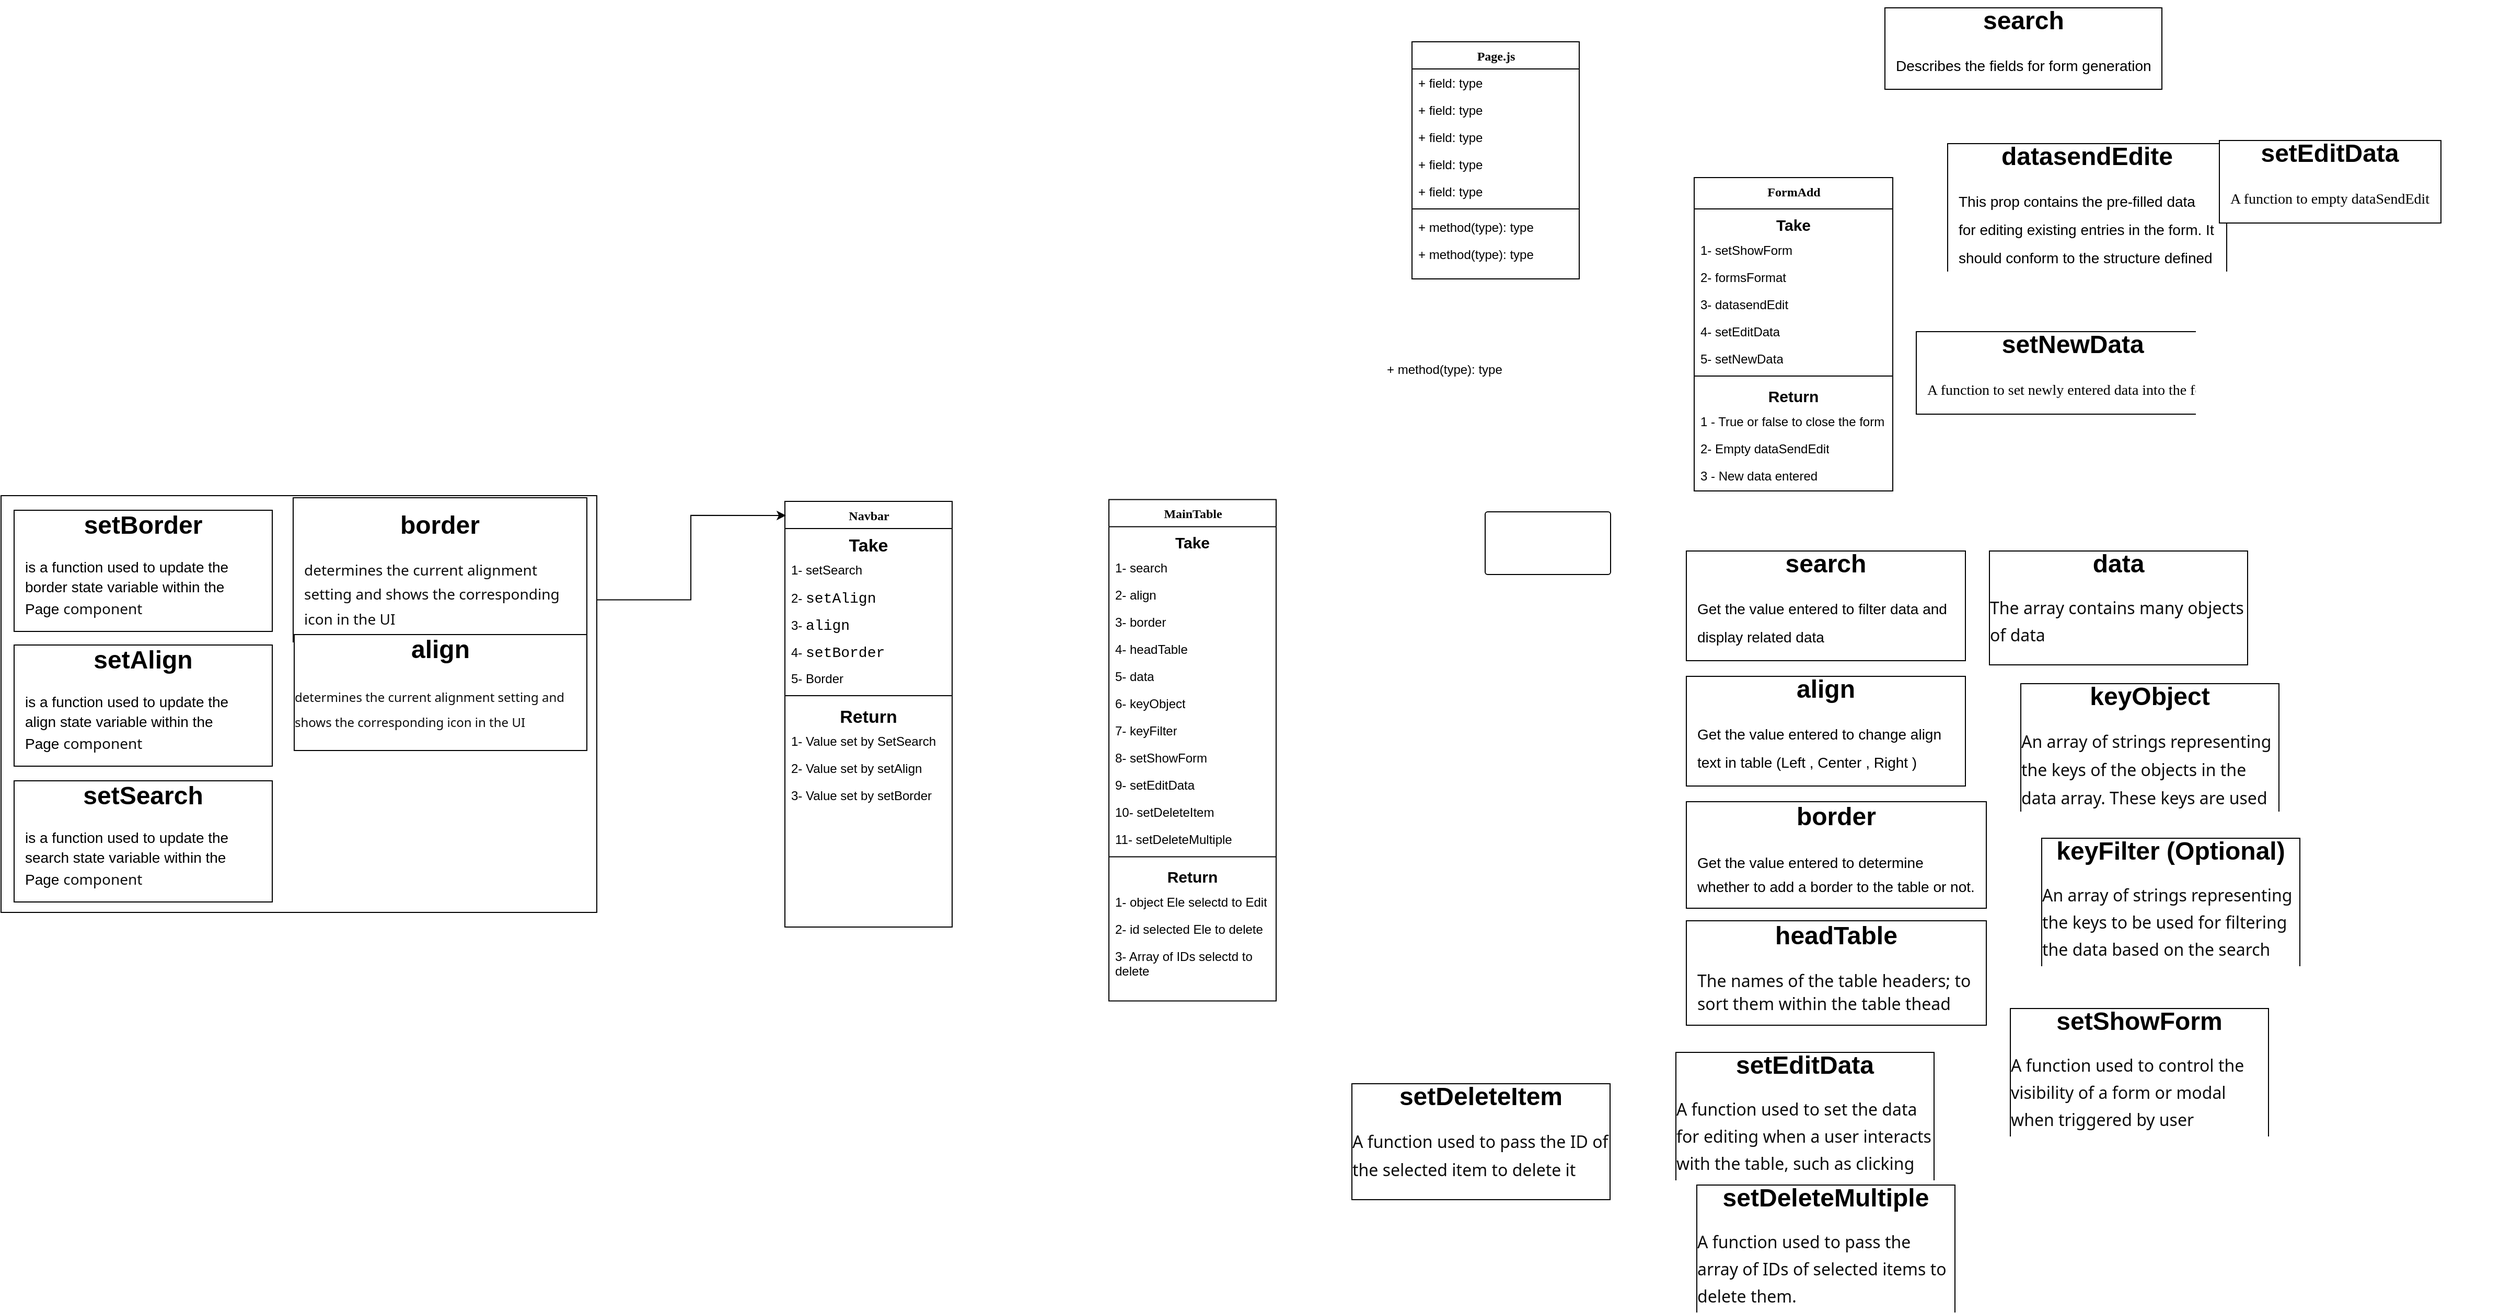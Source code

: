 <mxfile version="24.2.2" type="github">
  <diagram name="Page-1" id="9f46799a-70d6-7492-0946-bef42562c5a5">
    <mxGraphModel dx="2715" dy="1653" grid="1" gridSize="10" guides="1" tooltips="1" connect="1" arrows="1" fold="1" page="1" pageScale="1" pageWidth="1100" pageHeight="850" background="none" math="0" shadow="0">
      <root>
        <mxCell id="0" />
        <mxCell id="1" parent="0" />
        <mxCell id="Ejn6gaaikQ-Xtd8Uwc8r-2" value="" style="rounded=0;whiteSpace=wrap;html=1;gradientColor=none;fillColor=none;labelBackgroundColor=none;labelBorderColor=none;textShadow=0;fontColor=none;noLabel=1;strokeColor=default;" vertex="1" parent="1">
          <mxGeometry x="-880" y="274.5" width="570" height="399" as="geometry" />
        </mxCell>
        <mxCell id="78961159f06e98e8-17" value="Page.js&lt;div&gt;&lt;br&gt;&lt;/div&gt;" style="swimlane;html=1;fontStyle=1;align=center;verticalAlign=top;childLayout=stackLayout;horizontal=1;startSize=26;horizontalStack=0;resizeParent=1;resizeLast=0;collapsible=1;marginBottom=0;swimlaneFillColor=#ffffff;rounded=0;shadow=0;comic=0;labelBackgroundColor=none;strokeWidth=1;fillColor=none;fontFamily=Verdana;fontSize=12" parent="1" vertex="1">
          <mxGeometry x="470" y="-160" width="160" height="227" as="geometry" />
        </mxCell>
        <mxCell id="78961159f06e98e8-21" value="+ field: type" style="text;html=1;strokeColor=none;fillColor=none;align=left;verticalAlign=top;spacingLeft=4;spacingRight=4;whiteSpace=wrap;overflow=hidden;rotatable=0;points=[[0,0.5],[1,0.5]];portConstraint=eastwest;" parent="78961159f06e98e8-17" vertex="1">
          <mxGeometry y="26" width="160" height="26" as="geometry" />
        </mxCell>
        <mxCell id="78961159f06e98e8-23" value="+ field: type" style="text;html=1;strokeColor=none;fillColor=none;align=left;verticalAlign=top;spacingLeft=4;spacingRight=4;whiteSpace=wrap;overflow=hidden;rotatable=0;points=[[0,0.5],[1,0.5]];portConstraint=eastwest;" parent="78961159f06e98e8-17" vertex="1">
          <mxGeometry y="52" width="160" height="26" as="geometry" />
        </mxCell>
        <mxCell id="78961159f06e98e8-25" value="+ field: type" style="text;html=1;strokeColor=none;fillColor=none;align=left;verticalAlign=top;spacingLeft=4;spacingRight=4;whiteSpace=wrap;overflow=hidden;rotatable=0;points=[[0,0.5],[1,0.5]];portConstraint=eastwest;" parent="78961159f06e98e8-17" vertex="1">
          <mxGeometry y="78" width="160" height="26" as="geometry" />
        </mxCell>
        <mxCell id="78961159f06e98e8-26" value="+ field: type" style="text;html=1;strokeColor=none;fillColor=none;align=left;verticalAlign=top;spacingLeft=4;spacingRight=4;whiteSpace=wrap;overflow=hidden;rotatable=0;points=[[0,0.5],[1,0.5]];portConstraint=eastwest;" parent="78961159f06e98e8-17" vertex="1">
          <mxGeometry y="104" width="160" height="26" as="geometry" />
        </mxCell>
        <mxCell id="78961159f06e98e8-24" value="+ field: type" style="text;html=1;strokeColor=none;fillColor=none;align=left;verticalAlign=top;spacingLeft=4;spacingRight=4;whiteSpace=wrap;overflow=hidden;rotatable=0;points=[[0,0.5],[1,0.5]];portConstraint=eastwest;" parent="78961159f06e98e8-17" vertex="1">
          <mxGeometry y="130" width="160" height="26" as="geometry" />
        </mxCell>
        <mxCell id="78961159f06e98e8-19" value="" style="line;html=1;strokeWidth=1;fillColor=none;align=left;verticalAlign=middle;spacingTop=-1;spacingLeft=3;spacingRight=3;rotatable=0;labelPosition=right;points=[];portConstraint=eastwest;" parent="78961159f06e98e8-17" vertex="1">
          <mxGeometry y="156" width="160" height="8" as="geometry" />
        </mxCell>
        <mxCell id="78961159f06e98e8-20" value="+ method(type): type" style="text;html=1;strokeColor=none;fillColor=none;align=left;verticalAlign=top;spacingLeft=4;spacingRight=4;whiteSpace=wrap;overflow=hidden;rotatable=0;points=[[0,0.5],[1,0.5]];portConstraint=eastwest;" parent="78961159f06e98e8-17" vertex="1">
          <mxGeometry y="164" width="160" height="26" as="geometry" />
        </mxCell>
        <mxCell id="78961159f06e98e8-27" value="+ method(type): type" style="text;html=1;strokeColor=none;fillColor=none;align=left;verticalAlign=top;spacingLeft=4;spacingRight=4;whiteSpace=wrap;overflow=hidden;rotatable=0;points=[[0,0.5],[1,0.5]];portConstraint=eastwest;" parent="78961159f06e98e8-17" vertex="1">
          <mxGeometry y="190" width="160" height="26" as="geometry" />
        </mxCell>
        <mxCell id="78961159f06e98e8-30" value="FormAdd" style="swimlane;html=1;fontStyle=1;align=center;verticalAlign=top;childLayout=stackLayout;horizontal=1;startSize=30;horizontalStack=0;resizeParent=1;resizeLast=0;collapsible=1;marginBottom=0;swimlaneFillColor=#ffffff;rounded=0;shadow=0;comic=0;labelBackgroundColor=none;strokeWidth=1;fillColor=none;fontFamily=Verdana;fontSize=12" parent="1" vertex="1">
          <mxGeometry x="740" y="-30" width="190" height="300" as="geometry" />
        </mxCell>
        <mxCell id="78961159f06e98e8-31" value="&lt;b&gt;&lt;font style=&quot;font-size: 15px;&quot;&gt;Take&lt;/font&gt;&lt;/b&gt;" style="text;html=1;strokeColor=none;fillColor=none;align=center;verticalAlign=top;spacingLeft=4;spacingRight=4;whiteSpace=wrap;overflow=hidden;rotatable=0;points=[[0,0.5],[1,0.5]];portConstraint=eastwest;" parent="78961159f06e98e8-30" vertex="1">
          <mxGeometry y="30" width="190" height="26" as="geometry" />
        </mxCell>
        <mxCell id="78961159f06e98e8-32" value="1- setShowForm" style="text;html=1;strokeColor=none;fillColor=none;align=left;verticalAlign=top;spacingLeft=4;spacingRight=4;whiteSpace=wrap;overflow=hidden;rotatable=0;points=[[0,0.5],[1,0.5]];portConstraint=eastwest;" parent="78961159f06e98e8-30" vertex="1">
          <mxGeometry y="56" width="190" height="26" as="geometry" />
        </mxCell>
        <mxCell id="78961159f06e98e8-33" value="2- formsFormat" style="text;html=1;strokeColor=none;fillColor=none;align=left;verticalAlign=top;spacingLeft=4;spacingRight=4;whiteSpace=wrap;overflow=hidden;rotatable=0;points=[[0,0.5],[1,0.5]];portConstraint=eastwest;" parent="78961159f06e98e8-30" vertex="1">
          <mxGeometry y="82" width="190" height="26" as="geometry" />
        </mxCell>
        <mxCell id="78961159f06e98e8-34" value="3- datasendEdit" style="text;html=1;strokeColor=none;fillColor=none;align=left;verticalAlign=top;spacingLeft=4;spacingRight=4;whiteSpace=wrap;overflow=hidden;rotatable=0;points=[[0,0.5],[1,0.5]];portConstraint=eastwest;" parent="78961159f06e98e8-30" vertex="1">
          <mxGeometry y="108" width="190" height="26" as="geometry" />
        </mxCell>
        <mxCell id="78961159f06e98e8-36" value="4- setEditData" style="text;html=1;strokeColor=none;fillColor=none;align=left;verticalAlign=top;spacingLeft=4;spacingRight=4;whiteSpace=wrap;overflow=hidden;rotatable=0;points=[[0,0.5],[1,0.5]];portConstraint=eastwest;" parent="78961159f06e98e8-30" vertex="1">
          <mxGeometry y="134" width="190" height="26" as="geometry" />
        </mxCell>
        <mxCell id="78961159f06e98e8-37" value="5- setNewData" style="text;html=1;strokeColor=none;fillColor=none;align=left;verticalAlign=top;spacingLeft=4;spacingRight=4;whiteSpace=wrap;overflow=hidden;rotatable=0;points=[[0,0.5],[1,0.5]];portConstraint=eastwest;" parent="78961159f06e98e8-30" vertex="1">
          <mxGeometry y="160" width="190" height="26" as="geometry" />
        </mxCell>
        <mxCell id="78961159f06e98e8-38" value="" style="line;html=1;strokeWidth=1;fillColor=none;align=left;verticalAlign=middle;spacingTop=-1;spacingLeft=3;spacingRight=3;rotatable=0;labelPosition=right;points=[];portConstraint=eastwest;" parent="78961159f06e98e8-30" vertex="1">
          <mxGeometry y="186" width="190" height="8" as="geometry" />
        </mxCell>
        <mxCell id="78961159f06e98e8-39" value="&lt;b&gt;&lt;font style=&quot;font-size: 15px;&quot;&gt;Return&lt;/font&gt;&lt;/b&gt;" style="text;html=1;strokeColor=none;fillColor=none;align=center;verticalAlign=top;spacingLeft=4;spacingRight=4;whiteSpace=wrap;overflow=hidden;rotatable=0;points=[[0,0.5],[1,0.5]];portConstraint=eastwest;" parent="78961159f06e98e8-30" vertex="1">
          <mxGeometry y="194" width="190" height="26" as="geometry" />
        </mxCell>
        <mxCell id="78961159f06e98e8-42" value="1 - True or false to close the form" style="text;html=1;strokeColor=none;fillColor=none;align=left;verticalAlign=top;spacingLeft=4;spacingRight=4;whiteSpace=wrap;overflow=hidden;rotatable=0;points=[[0,0.5],[1,0.5]];portConstraint=eastwest;" parent="78961159f06e98e8-30" vertex="1">
          <mxGeometry y="220" width="190" height="26" as="geometry" />
        </mxCell>
        <mxCell id="78961159f06e98e8-40" value="2- Empty dataSendEdit" style="text;html=1;strokeColor=none;fillColor=none;align=left;verticalAlign=top;spacingLeft=4;spacingRight=4;whiteSpace=wrap;overflow=hidden;rotatable=0;points=[[0,0.5],[1,0.5]];portConstraint=eastwest;" parent="78961159f06e98e8-30" vertex="1">
          <mxGeometry y="246" width="190" height="26" as="geometry" />
        </mxCell>
        <mxCell id="Ejn6gaaikQ-Xtd8Uwc8r-51" value="3 - New data entered" style="text;html=1;strokeColor=none;fillColor=none;align=left;verticalAlign=top;spacingLeft=4;spacingRight=4;whiteSpace=wrap;overflow=hidden;rotatable=0;points=[[0,0.5],[1,0.5]];portConstraint=eastwest;" vertex="1" parent="78961159f06e98e8-30">
          <mxGeometry y="272" width="190" height="26" as="geometry" />
        </mxCell>
        <mxCell id="78961159f06e98e8-69" value="Navbar" style="swimlane;html=1;fontStyle=1;align=center;verticalAlign=top;childLayout=stackLayout;horizontal=1;startSize=26;horizontalStack=0;resizeParent=1;resizeLast=0;collapsible=1;marginBottom=0;swimlaneFillColor=#ffffff;rounded=0;shadow=0;comic=0;labelBackgroundColor=default;strokeWidth=1;fillColor=none;fontFamily=Verdana;fontSize=12;fontColor=default;" parent="1" vertex="1">
          <mxGeometry x="-130" y="280" width="160" height="407.5" as="geometry" />
        </mxCell>
        <mxCell id="78961159f06e98e8-70" value="&lt;b&gt;&lt;font style=&quot;font-size: 17px;&quot;&gt;Take&lt;/font&gt;&lt;/b&gt;" style="text;html=1;strokeColor=none;fillColor=none;align=center;verticalAlign=top;spacingLeft=4;spacingRight=4;whiteSpace=wrap;overflow=hidden;rotatable=0;points=[[0,0.5],[1,0.5]];portConstraint=eastwest;" parent="78961159f06e98e8-69" vertex="1">
          <mxGeometry y="26" width="160" height="26" as="geometry" />
        </mxCell>
        <mxCell id="78961159f06e98e8-71" value="1- setSearch" style="text;html=1;strokeColor=none;fillColor=none;align=left;verticalAlign=top;spacingLeft=4;spacingRight=4;whiteSpace=wrap;overflow=hidden;rotatable=0;points=[[0,0.5],[1,0.5]];portConstraint=eastwest;" parent="78961159f06e98e8-69" vertex="1">
          <mxGeometry y="52" width="160" height="26" as="geometry" />
        </mxCell>
        <mxCell id="78961159f06e98e8-72" value="2-&amp;nbsp;&lt;span style=&quot;font-family: Consolas, &amp;quot;Courier New&amp;quot;, monospace; font-size: 14px; white-space: pre;&quot;&gt;setAlign&lt;/span&gt;" style="text;html=1;strokeColor=none;fillColor=none;align=left;verticalAlign=top;spacingLeft=4;spacingRight=4;whiteSpace=wrap;overflow=hidden;rotatable=0;points=[[0,0.5],[1,0.5]];portConstraint=eastwest;textShadow=0;fontColor=default;labelBackgroundColor=default;" parent="78961159f06e98e8-69" vertex="1">
          <mxGeometry y="78" width="160" height="26" as="geometry" />
        </mxCell>
        <mxCell id="BQu4C3gWIdR_t5J09sVz-29" value="3-&amp;nbsp;&lt;span style=&quot;font-family: Consolas, &amp;quot;Courier New&amp;quot;, monospace; font-size: 14px; white-space: pre;&quot;&gt;align&lt;/span&gt;" style="text;html=1;strokeColor=none;fillColor=none;align=left;verticalAlign=top;spacingLeft=4;spacingRight=4;whiteSpace=wrap;overflow=hidden;rotatable=0;points=[[0,0.5],[1,0.5]];portConstraint=eastwest;textShadow=0;fontColor=default;labelBackgroundColor=default;" parent="78961159f06e98e8-69" vertex="1">
          <mxGeometry y="104" width="160" height="26" as="geometry" />
        </mxCell>
        <mxCell id="BQu4C3gWIdR_t5J09sVz-30" value="4-&amp;nbsp;&lt;span style=&quot;font-family: Consolas, &amp;quot;Courier New&amp;quot;, monospace; font-size: 14px; white-space: pre;&quot;&gt;setBorder&lt;/span&gt;" style="text;html=1;strokeColor=none;fillColor=none;align=left;verticalAlign=top;spacingLeft=4;spacingRight=4;whiteSpace=wrap;overflow=hidden;rotatable=0;points=[[0,0.5],[1,0.5]];portConstraint=eastwest;textShadow=0;fontColor=default;labelBackgroundColor=default;" parent="78961159f06e98e8-69" vertex="1">
          <mxGeometry y="130" width="160" height="26" as="geometry" />
        </mxCell>
        <mxCell id="BQu4C3gWIdR_t5J09sVz-31" value="5- Border" style="text;html=1;strokeColor=none;fillColor=none;align=left;verticalAlign=top;spacingLeft=4;spacingRight=4;whiteSpace=wrap;overflow=hidden;rotatable=0;points=[[0,0.5],[1,0.5]];portConstraint=eastwest;textShadow=0;fontColor=default;labelBackgroundColor=default;" parent="78961159f06e98e8-69" vertex="1">
          <mxGeometry y="156" width="160" height="26" as="geometry" />
        </mxCell>
        <mxCell id="BQu4C3gWIdR_t5J09sVz-9" value="" style="line;html=1;strokeWidth=1;fillColor=none;align=left;verticalAlign=middle;spacingTop=-1;spacingLeft=3;spacingRight=3;rotatable=0;labelPosition=right;points=[];portConstraint=eastwest;" parent="78961159f06e98e8-69" vertex="1">
          <mxGeometry y="182" width="160" height="8" as="geometry" />
        </mxCell>
        <mxCell id="BQu4C3gWIdR_t5J09sVz-40" value="&lt;span style=&quot;font-size: 17px;&quot;&gt;&lt;b&gt;Return&lt;/b&gt;&lt;/span&gt;" style="text;html=1;strokeColor=none;fillColor=none;align=center;verticalAlign=top;spacingLeft=4;spacingRight=4;whiteSpace=wrap;overflow=hidden;rotatable=0;points=[[0,0.5],[1,0.5]];portConstraint=eastwest;" parent="78961159f06e98e8-69" vertex="1">
          <mxGeometry y="190" width="160" height="26" as="geometry" />
        </mxCell>
        <mxCell id="BQu4C3gWIdR_t5J09sVz-41" value="1- Value set by SetSearch" style="text;html=1;strokeColor=none;fillColor=none;align=left;verticalAlign=top;spacingLeft=4;spacingRight=4;whiteSpace=wrap;overflow=hidden;rotatable=0;points=[[0,0.5],[1,0.5]];portConstraint=eastwest;textShadow=0;fontColor=default;labelBackgroundColor=default;" parent="78961159f06e98e8-69" vertex="1">
          <mxGeometry y="216" width="160" height="26" as="geometry" />
        </mxCell>
        <mxCell id="BQu4C3gWIdR_t5J09sVz-42" value="2- Value set by setAlign" style="text;html=1;strokeColor=none;fillColor=none;align=left;verticalAlign=top;spacingLeft=4;spacingRight=4;whiteSpace=wrap;overflow=hidden;rotatable=0;points=[[0,0.5],[1,0.5]];portConstraint=eastwest;textShadow=0;fontColor=default;labelBackgroundColor=default;" parent="78961159f06e98e8-69" vertex="1">
          <mxGeometry y="242" width="160" height="26" as="geometry" />
        </mxCell>
        <mxCell id="BQu4C3gWIdR_t5J09sVz-43" value="3- Value set by setBorder" style="text;html=1;strokeColor=none;fillColor=none;align=left;verticalAlign=top;spacingLeft=4;spacingRight=4;whiteSpace=wrap;overflow=hidden;rotatable=0;points=[[0,0.5],[1,0.5]];portConstraint=eastwest;textShadow=0;fontColor=default;labelBackgroundColor=default;" parent="78961159f06e98e8-69" vertex="1">
          <mxGeometry y="268" width="160" height="26" as="geometry" />
        </mxCell>
        <mxCell id="BQu4C3gWIdR_t5J09sVz-2" value="MainTable" style="swimlane;html=1;fontStyle=1;align=center;verticalAlign=top;childLayout=stackLayout;horizontal=1;startSize=26;horizontalStack=0;resizeParent=1;resizeLast=0;collapsible=1;marginBottom=0;swimlaneFillColor=#ffffff;rounded=0;shadow=0;comic=0;labelBackgroundColor=none;strokeWidth=1;fillColor=none;fontFamily=Verdana;fontSize=12" parent="1" vertex="1">
          <mxGeometry x="180" y="278.25" width="160" height="480" as="geometry" />
        </mxCell>
        <mxCell id="BQu4C3gWIdR_t5J09sVz-3" value="&lt;font style=&quot;font-size: 15px;&quot;&gt;&lt;b&gt;Take&lt;/b&gt;&lt;/font&gt;" style="text;html=1;strokeColor=none;fillColor=none;align=center;verticalAlign=top;spacingLeft=4;spacingRight=4;whiteSpace=wrap;overflow=hidden;rotatable=0;points=[[0,0.5],[1,0.5]];portConstraint=eastwest;" parent="BQu4C3gWIdR_t5J09sVz-2" vertex="1">
          <mxGeometry y="26" width="160" height="26" as="geometry" />
        </mxCell>
        <mxCell id="BQu4C3gWIdR_t5J09sVz-4" value="1- search" style="text;html=1;strokeColor=none;fillColor=none;align=left;verticalAlign=top;spacingLeft=4;spacingRight=4;whiteSpace=wrap;overflow=hidden;rotatable=0;points=[[0,0.5],[1,0.5]];portConstraint=eastwest;" parent="BQu4C3gWIdR_t5J09sVz-2" vertex="1">
          <mxGeometry y="52" width="160" height="26" as="geometry" />
        </mxCell>
        <mxCell id="BQu4C3gWIdR_t5J09sVz-5" value="2- align" style="text;html=1;strokeColor=none;fillColor=none;align=left;verticalAlign=top;spacingLeft=4;spacingRight=4;whiteSpace=wrap;overflow=hidden;rotatable=0;points=[[0,0.5],[1,0.5]];portConstraint=eastwest;" parent="BQu4C3gWIdR_t5J09sVz-2" vertex="1">
          <mxGeometry y="78" width="160" height="26" as="geometry" />
        </mxCell>
        <mxCell id="Ejn6gaaikQ-Xtd8Uwc8r-41" value="3- border" style="text;html=1;strokeColor=none;fillColor=none;align=left;verticalAlign=top;spacingLeft=4;spacingRight=4;whiteSpace=wrap;overflow=hidden;rotatable=0;points=[[0,0.5],[1,0.5]];portConstraint=eastwest;" vertex="1" parent="BQu4C3gWIdR_t5J09sVz-2">
          <mxGeometry y="104" width="160" height="26" as="geometry" />
        </mxCell>
        <mxCell id="BQu4C3gWIdR_t5J09sVz-6" value="4- headTable" style="text;html=1;strokeColor=none;fillColor=none;align=left;verticalAlign=top;spacingLeft=4;spacingRight=4;whiteSpace=wrap;overflow=hidden;rotatable=0;points=[[0,0.5],[1,0.5]];portConstraint=eastwest;" parent="BQu4C3gWIdR_t5J09sVz-2" vertex="1">
          <mxGeometry y="130" width="160" height="26" as="geometry" />
        </mxCell>
        <mxCell id="BQu4C3gWIdR_t5J09sVz-7" value="5- data" style="text;html=1;strokeColor=none;fillColor=none;align=left;verticalAlign=top;spacingLeft=4;spacingRight=4;whiteSpace=wrap;overflow=hidden;rotatable=0;points=[[0,0.5],[1,0.5]];portConstraint=eastwest;" parent="BQu4C3gWIdR_t5J09sVz-2" vertex="1">
          <mxGeometry y="156" width="160" height="26" as="geometry" />
        </mxCell>
        <mxCell id="BQu4C3gWIdR_t5J09sVz-8" value="6- keyObject" style="text;html=1;strokeColor=none;fillColor=none;align=left;verticalAlign=top;spacingLeft=4;spacingRight=4;whiteSpace=wrap;overflow=hidden;rotatable=0;points=[[0,0.5],[1,0.5]];portConstraint=eastwest;" parent="BQu4C3gWIdR_t5J09sVz-2" vertex="1">
          <mxGeometry y="182" width="160" height="26" as="geometry" />
        </mxCell>
        <mxCell id="BQu4C3gWIdR_t5J09sVz-11" value="7- keyFilter" style="text;html=1;strokeColor=none;fillColor=none;align=left;verticalAlign=top;spacingLeft=4;spacingRight=4;whiteSpace=wrap;overflow=hidden;rotatable=0;points=[[0,0.5],[1,0.5]];portConstraint=eastwest;" parent="BQu4C3gWIdR_t5J09sVz-2" vertex="1">
          <mxGeometry y="208" width="160" height="26" as="geometry" />
        </mxCell>
        <mxCell id="BQu4C3gWIdR_t5J09sVz-12" value="8- setShowForm" style="text;html=1;strokeColor=none;fillColor=none;align=left;verticalAlign=top;spacingLeft=4;spacingRight=4;whiteSpace=wrap;overflow=hidden;rotatable=0;points=[[0,0.5],[1,0.5]];portConstraint=eastwest;" parent="BQu4C3gWIdR_t5J09sVz-2" vertex="1">
          <mxGeometry y="234" width="160" height="26" as="geometry" />
        </mxCell>
        <mxCell id="BQu4C3gWIdR_t5J09sVz-13" value="9- setEditData" style="text;html=1;strokeColor=none;fillColor=none;align=left;verticalAlign=top;spacingLeft=4;spacingRight=4;whiteSpace=wrap;overflow=hidden;rotatable=0;points=[[0,0.5],[1,0.5]];portConstraint=eastwest;" parent="BQu4C3gWIdR_t5J09sVz-2" vertex="1">
          <mxGeometry y="260" width="160" height="26" as="geometry" />
        </mxCell>
        <mxCell id="BQu4C3gWIdR_t5J09sVz-53" value="10- setDeleteItem" style="text;html=1;strokeColor=none;fillColor=none;align=left;verticalAlign=top;spacingLeft=4;spacingRight=4;whiteSpace=wrap;overflow=hidden;rotatable=0;points=[[0,0.5],[1,0.5]];portConstraint=eastwest;" parent="BQu4C3gWIdR_t5J09sVz-2" vertex="1">
          <mxGeometry y="286" width="160" height="26" as="geometry" />
        </mxCell>
        <mxCell id="BQu4C3gWIdR_t5J09sVz-54" value="11- setDeleteMultiple" style="text;html=1;strokeColor=none;fillColor=none;align=left;verticalAlign=top;spacingLeft=4;spacingRight=4;whiteSpace=wrap;overflow=hidden;rotatable=0;points=[[0,0.5],[1,0.5]];portConstraint=eastwest;fontFamily=Helvetica;fontSize=12;fontColor=default;" parent="BQu4C3gWIdR_t5J09sVz-2" vertex="1">
          <mxGeometry y="312" width="160" height="26" as="geometry" />
        </mxCell>
        <mxCell id="BQu4C3gWIdR_t5J09sVz-52" value="" style="line;html=1;strokeWidth=1;fillColor=none;align=left;verticalAlign=middle;spacingTop=-1;spacingLeft=3;spacingRight=3;rotatable=0;labelPosition=right;points=[];portConstraint=eastwest;" parent="BQu4C3gWIdR_t5J09sVz-2" vertex="1">
          <mxGeometry y="338" width="160" height="8" as="geometry" />
        </mxCell>
        <mxCell id="BQu4C3gWIdR_t5J09sVz-55" value="&lt;b&gt;&lt;font style=&quot;font-size: 15px;&quot;&gt;Return&lt;/font&gt;&lt;/b&gt;" style="text;html=1;strokeColor=none;fillColor=none;align=center;verticalAlign=top;spacingLeft=4;spacingRight=4;whiteSpace=wrap;overflow=hidden;rotatable=0;points=[[0,0.5],[1,0.5]];portConstraint=eastwest;" parent="BQu4C3gWIdR_t5J09sVz-2" vertex="1">
          <mxGeometry y="346" width="160" height="26" as="geometry" />
        </mxCell>
        <mxCell id="c2nVhI1lKvrCwRCXkf1z-3" value="1- object Ele selectd to Edit" style="text;html=1;strokeColor=none;fillColor=none;align=left;verticalAlign=top;spacingLeft=4;spacingRight=4;whiteSpace=wrap;overflow=hidden;rotatable=1;points=[[0,0.5],[1,0.5]];portConstraint=eastwest;movable=1;resizable=1;deletable=1;editable=1;locked=0;connectable=1;" parent="BQu4C3gWIdR_t5J09sVz-2" vertex="1">
          <mxGeometry y="372" width="160" height="26" as="geometry" />
        </mxCell>
        <mxCell id="c2nVhI1lKvrCwRCXkf1z-1" value="2- id selected Ele to delete" style="text;html=1;strokeColor=none;fillColor=none;align=left;verticalAlign=top;spacingLeft=4;spacingRight=4;whiteSpace=wrap;overflow=hidden;rotatable=1;points=[[0,0.5],[1,0.5]];portConstraint=eastwest;movable=1;resizable=1;deletable=1;editable=1;locked=0;connectable=1;" parent="BQu4C3gWIdR_t5J09sVz-2" vertex="1">
          <mxGeometry y="398" width="160" height="26" as="geometry" />
        </mxCell>
        <mxCell id="Ejn6gaaikQ-Xtd8Uwc8r-40" style="edgeStyle=orthogonalEdgeStyle;rounded=0;orthogonalLoop=1;jettySize=auto;html=1;exitX=1;exitY=0.5;exitDx=0;exitDy=0;" edge="1" parent="BQu4C3gWIdR_t5J09sVz-2" source="BQu4C3gWIdR_t5J09sVz-54" target="BQu4C3gWIdR_t5J09sVz-54">
          <mxGeometry relative="1" as="geometry" />
        </mxCell>
        <mxCell id="c2nVhI1lKvrCwRCXkf1z-2" value="3- Array of IDs selectd to delete&amp;nbsp;" style="text;html=1;strokeColor=none;fillColor=none;align=left;verticalAlign=top;spacingLeft=4;spacingRight=4;whiteSpace=wrap;overflow=hidden;rotatable=1;points=[[0,0.5],[1,0.5]];portConstraint=eastwest;movable=1;resizable=1;deletable=1;editable=1;locked=0;connectable=1;" parent="BQu4C3gWIdR_t5J09sVz-2" vertex="1">
          <mxGeometry y="424" width="160" height="38" as="geometry" />
        </mxCell>
        <mxCell id="BQu4C3gWIdR_t5J09sVz-46" value="&lt;h1 style=&quot;text-align: center; margin-top: 0px;&quot;&gt;setAlign&lt;/h1&gt;&lt;h1 style=&quot;margin: 10px; line-height: 19.6px; font-size: 14px; padding-top: 0px; padding-left: 0px;&quot;&gt;&lt;span style=&quot;font-weight: normal;&quot;&gt;is a function used to update the align state variable within the Page&amp;nbsp;&lt;span style=&quot;white-space-collapse: preserve; color: rgb(13, 13, 13); font-family: Söhne, ui-sans-serif, system-ui, -apple-system, &amp;quot;Segoe UI&amp;quot;, Roboto, Ubuntu, Cantarell, &amp;quot;Noto Sans&amp;quot;, sans-serif, &amp;quot;Helvetica Neue&amp;quot;, Arial, &amp;quot;Apple Color Emoji&amp;quot;, &amp;quot;Segoe UI Emoji&amp;quot;, &amp;quot;Segoe UI Symbol&amp;quot;, &amp;quot;Noto Color Emoji&amp;quot;;&quot;&gt;component&lt;/span&gt;&lt;/span&gt;&lt;/h1&gt;" style="text;html=1;whiteSpace=wrap;overflow=hidden;rounded=0;labelBackgroundColor=default;labelBorderColor=default;spacingLeft=0;" parent="1" vertex="1">
          <mxGeometry x="-870" y="410" width="250" height="130" as="geometry" />
        </mxCell>
        <mxCell id="BQu4C3gWIdR_t5J09sVz-49" value="&lt;h1 style=&quot;text-align: center; margin-top: 0px;&quot;&gt;setBorder&lt;/h1&gt;&lt;h1 style=&quot;margin: 10px; line-height: 140%; font-size: 14px; padding-left: 0px; padding-right: 0px;&quot;&gt;&lt;span style=&quot;font-weight: normal;&quot;&gt;is a function used to update the border state variable within the Page &lt;span style=&quot;white-space-collapse: preserve; color: rgb(13, 13, 13); font-family: Söhne, ui-sans-serif, system-ui, -apple-system, &amp;quot;Segoe UI&amp;quot;, Roboto, Ubuntu, Cantarell, &amp;quot;Noto Sans&amp;quot;, sans-serif, &amp;quot;Helvetica Neue&amp;quot;, Arial, &amp;quot;Apple Color Emoji&amp;quot;, &amp;quot;Segoe UI Emoji&amp;quot;, &amp;quot;Segoe UI Symbol&amp;quot;, &amp;quot;Noto Color Emoji&amp;quot;;&quot;&gt;component&lt;/span&gt;&lt;/span&gt;&lt;/h1&gt;" style="text;html=1;whiteSpace=wrap;overflow=hidden;rounded=0;labelBackgroundColor=default;labelBorderColor=default;" parent="1" vertex="1">
          <mxGeometry x="-870" y="281" width="250" height="139" as="geometry" />
        </mxCell>
        <mxCell id="BQu4C3gWIdR_t5J09sVz-50" value="&lt;p style=&quot;line-height: 40%;&quot;&gt;&lt;/p&gt;&lt;h1 style=&quot;forced-color-adjust: none; cursor: auto; color: rgb(0, 0, 0); font-family: Helvetica; font-style: normal; font-variant-ligatures: normal; font-variant-caps: normal; letter-spacing: normal; orphans: 2; text-indent: 0px; text-transform: none; widows: 2; word-spacing: 0px; -webkit-text-stroke-width: 0px; white-space: normal; text-decoration-thickness: initial; text-decoration-style: initial; text-decoration-color: initial; margin-top: 0px; user-select: text !important; margin-bottom: 14px; margin-left: 0px;&quot;&gt;border&lt;/h1&gt;&lt;h1 style=&quot;text-align: left; margin-top: 0px; line-height: 19.6px; margin-bottom: 0px; margin-left: 10px;&quot;&gt;&lt;span style=&quot;color: rgb(13, 13, 13); font-family: Söhne, ui-sans-serif, system-ui, -apple-system, &amp;quot;Segoe UI&amp;quot;, Roboto, Ubuntu, Cantarell, &amp;quot;Noto Sans&amp;quot;, sans-serif, &amp;quot;Helvetica Neue&amp;quot;, Arial, &amp;quot;Apple Color Emoji&amp;quot;, &amp;quot;Segoe UI Emoji&amp;quot;, &amp;quot;Segoe UI Symbol&amp;quot;, &amp;quot;Noto Color Emoji&amp;quot;; font-weight: 400; white-space-collapse: preserve;&quot;&gt;&lt;font style=&quot;font-size: 14px;&quot;&gt;determines the current alignment setting and shows the corresponding icon in the UI&lt;/font&gt;&lt;/span&gt;&lt;/h1&gt;&lt;p&gt;&lt;/p&gt;" style="text;whiteSpace=wrap;html=1;labelBackgroundColor=default;spacingTop=0;spacingRight=0;spacingLeft=0;strokeColor=none;align=center;fillColor=none;imageAspect=0;absoluteArcSize=0;noLabel=0;labelPadding=0;rotation=0;rounded=0;arcSize=16;glass=0;labelPosition=center;verticalLabelPosition=middle;verticalAlign=middle;labelBorderColor=default;spacing=0;horizontal=1;imageWidth=21;imageHeight=31;enumerate=0;treeFolding=0;resizeWidth=0;resizeHeight=0;container=0;" parent="1" vertex="1">
          <mxGeometry x="-600" y="315" width="280" height="60" as="geometry" />
        </mxCell>
        <mxCell id="BQu4C3gWIdR_t5J09sVz-10" value="+ method(type): type" style="text;html=1;strokeColor=none;fillColor=none;align=left;verticalAlign=top;spacingLeft=4;spacingRight=4;whiteSpace=wrap;overflow=hidden;rotatable=1;points=[[0,0.5],[1,0.5]];portConstraint=eastwest;movable=1;resizable=1;deletable=1;editable=1;locked=0;connectable=1;" parent="1" vertex="1">
          <mxGeometry x="440" y="140" width="190" height="60" as="geometry" />
        </mxCell>
        <mxCell id="Ejn6gaaikQ-Xtd8Uwc8r-4" value="&lt;h1 style=&quot;text-align: center; margin-top: 0px; line-height: 100%;&quot;&gt;search&lt;/h1&gt;&lt;h1 style=&quot;margin: 10px; line-height: 100%; padding-left: 0px; padding-right: 0px;&quot;&gt;&lt;span style=&quot;font-size: 14px; font-weight: 400;&quot;&gt;Get the value entered to filter data and display related data&lt;/span&gt;&lt;br&gt;&lt;/h1&gt;" style="text;html=1;whiteSpace=wrap;overflow=hidden;rounded=0;labelBackgroundColor=default;labelBorderColor=default;shadow=0;" vertex="1" parent="1">
          <mxGeometry x="730" y="320" width="270" height="126.5" as="geometry" />
        </mxCell>
        <mxCell id="Ejn6gaaikQ-Xtd8Uwc8r-36" value="&lt;h1 style=&quot;text-align: center; margin-top: 0px; line-height: 100%;&quot;&gt;align&lt;/h1&gt;&lt;h1 style=&quot;margin: 10px; line-height: 100%; padding-left: 0px; padding-right: 0px;&quot;&gt;&lt;span style=&quot;font-size: 14px; font-weight: 400;&quot;&gt;Get the value entered to change align text in table (Left , Center , Right )&lt;/span&gt;&lt;br&gt;&lt;/h1&gt;" style="text;html=1;whiteSpace=wrap;overflow=hidden;rounded=0;labelBackgroundColor=default;labelBorderColor=default;shadow=0;" vertex="1" parent="1">
          <mxGeometry x="730" y="440" width="270" height="126.5" as="geometry" />
        </mxCell>
        <mxCell id="Ejn6gaaikQ-Xtd8Uwc8r-37" value="&lt;h1 style=&quot;text-align: center; margin-top: 0px; line-height: 100%;&quot;&gt;&lt;span style=&quot;text-align: left;&quot;&gt;data&lt;/span&gt;&lt;/h1&gt;&lt;h1 style=&quot;text-align: left; margin-top: 0px; line-height: 100%;&quot;&gt;&lt;span style=&quot;color: rgb(13, 13, 13); font-family: Söhne, ui-sans-serif, system-ui, -apple-system, &amp;quot;Segoe UI&amp;quot;, Roboto, Ubuntu, Cantarell, &amp;quot;Noto Sans&amp;quot;, sans-serif, &amp;quot;Helvetica Neue&amp;quot;, Arial, &amp;quot;Apple Color Emoji&amp;quot;, &amp;quot;Segoe UI Emoji&amp;quot;, &amp;quot;Segoe UI Symbol&amp;quot;, &amp;quot;Noto Color Emoji&amp;quot;; font-size: 16px; font-weight: 400; white-space-collapse: preserve;&quot;&gt;The array contains many objects of data&lt;/span&gt;&lt;br&gt;&lt;/h1&gt;" style="text;html=1;whiteSpace=wrap;overflow=hidden;rounded=0;labelBackgroundColor=default;labelBorderColor=default;shadow=0;" vertex="1" parent="1">
          <mxGeometry x="1020" y="320" width="250" height="126.5" as="geometry" />
        </mxCell>
        <mxCell id="Ejn6gaaikQ-Xtd8Uwc8r-38" value="&lt;h1 style=&quot;text-align: center; margin-top: 0px;&quot;&gt;border&lt;/h1&gt;&lt;h1 style=&quot;margin: 10px; line-height: 80%; padding-left: 0px; padding-right: 0px;&quot;&gt;&lt;span style=&quot;font-size: 14px; font-weight: 400;&quot;&gt;Get the value entered to determine whether to add a border to the table or not.&lt;/span&gt;&lt;br&gt;&lt;/h1&gt;" style="text;html=1;whiteSpace=wrap;overflow=hidden;rounded=0;labelBackgroundColor=default;labelBorderColor=default;" vertex="1" parent="1">
          <mxGeometry x="730" y="560" width="290" height="126.5" as="geometry" />
        </mxCell>
        <mxCell id="Ejn6gaaikQ-Xtd8Uwc8r-43" value="&lt;h1 style=&quot;text-align: center; margin-top: 0px;&quot;&gt;headTable&lt;/h1&gt;&lt;h1 style=&quot;margin: 10px; line-height: 80%; padding-left: 0px; padding-right: 0px;&quot;&gt;&lt;span style=&quot;color: rgb(13, 13, 13); font-family: Söhne, ui-sans-serif, system-ui, -apple-system, &amp;quot;Segoe UI&amp;quot;, Roboto, Ubuntu, Cantarell, &amp;quot;Noto Sans&amp;quot;, sans-serif, &amp;quot;Helvetica Neue&amp;quot;, Arial, &amp;quot;Apple Color Emoji&amp;quot;, &amp;quot;Segoe UI Emoji&amp;quot;, &amp;quot;Segoe UI Symbol&amp;quot;, &amp;quot;Noto Color Emoji&amp;quot;; font-size: 16px; font-weight: 400; white-space-collapse: preserve;&quot;&gt;The names of the table headers; to sort them within the table thead&lt;/span&gt;&lt;br&gt;&lt;/h1&gt;" style="text;html=1;whiteSpace=wrap;overflow=hidden;rounded=0;labelBackgroundColor=default;labelBorderColor=default;" vertex="1" parent="1">
          <mxGeometry x="730" y="673.5" width="290" height="126.5" as="geometry" />
        </mxCell>
        <mxCell id="Ejn6gaaikQ-Xtd8Uwc8r-44" value="&lt;h1 style=&quot;text-align: center; margin-top: 0px; line-height: 100%;&quot;&gt;&lt;span style=&quot;text-align: left;&quot;&gt;keyObject&lt;/span&gt;&lt;/h1&gt;&lt;h1 style=&quot;text-align: left; margin-top: 0px; line-height: 100%;&quot;&gt;&lt;font face=&quot;Söhne, ui-sans-serif, system-ui, -apple-system, Segoe UI, Roboto, Ubuntu, Cantarell, Noto Sans, sans-serif, Helvetica Neue, Arial, Apple Color Emoji, Segoe UI Emoji, Segoe UI Symbol, Noto Color Emoji&quot; color=&quot;#0d0d0d&quot;&gt;&lt;span style=&quot;font-size: 16px; font-weight: 400; white-space-collapse: preserve;&quot;&gt;An array of strings representing the keys of the objects in the data array. These keys are used to access the values of each row object.&lt;/span&gt;&lt;/font&gt;&lt;br&gt;&lt;/h1&gt;" style="text;html=1;whiteSpace=wrap;overflow=hidden;rounded=0;labelBackgroundColor=default;labelBorderColor=default;shadow=0;" vertex="1" parent="1">
          <mxGeometry x="1050" y="446.5" width="250" height="126.5" as="geometry" />
        </mxCell>
        <mxCell id="Ejn6gaaikQ-Xtd8Uwc8r-45" value="&lt;h1 style=&quot;text-align: center; margin-top: 0px; line-height: 100%;&quot;&gt;&lt;span style=&quot;text-align: left;&quot;&gt;keyFilter (Optional)&lt;/span&gt;&lt;/h1&gt;&lt;h1 style=&quot;text-align: left; margin-top: 0px; line-height: 100%;&quot;&gt;&lt;span style=&quot;color: rgb(13, 13, 13); font-family: Söhne, ui-sans-serif, system-ui, -apple-system, &amp;quot;Segoe UI&amp;quot;, Roboto, Ubuntu, Cantarell, &amp;quot;Noto Sans&amp;quot;, sans-serif, &amp;quot;Helvetica Neue&amp;quot;, Arial, &amp;quot;Apple Color Emoji&amp;quot;, &amp;quot;Segoe UI Emoji&amp;quot;, &amp;quot;Segoe UI Symbol&amp;quot;, &amp;quot;Noto Color Emoji&amp;quot;; font-size: 16px; font-weight: 400; white-space-collapse: preserve;&quot;&gt;An array of strings representing the keys to be used for filtering the data based on the search query.&lt;/span&gt;&lt;br&gt;&lt;/h1&gt;" style="text;html=1;whiteSpace=wrap;overflow=hidden;rounded=0;labelBackgroundColor=default;labelBorderColor=default;shadow=0;" vertex="1" parent="1">
          <mxGeometry x="1070" y="595.25" width="250" height="126.5" as="geometry" />
        </mxCell>
        <mxCell id="Ejn6gaaikQ-Xtd8Uwc8r-46" value="&lt;h1 style=&quot;text-align: center; margin-top: 0px; line-height: 100%;&quot;&gt;&lt;span style=&quot;text-align: left;&quot;&gt;setShowForm&lt;/span&gt;&lt;/h1&gt;&lt;h1 style=&quot;text-align: left; margin-top: 0px; line-height: 100%;&quot;&gt;&lt;span style=&quot;color: rgb(13, 13, 13); font-family: Söhne, ui-sans-serif, system-ui, -apple-system, &amp;quot;Segoe UI&amp;quot;, Roboto, Ubuntu, Cantarell, &amp;quot;Noto Sans&amp;quot;, sans-serif, &amp;quot;Helvetica Neue&amp;quot;, Arial, &amp;quot;Apple Color Emoji&amp;quot;, &amp;quot;Segoe UI Emoji&amp;quot;, &amp;quot;Segoe UI Symbol&amp;quot;, &amp;quot;Noto Color Emoji&amp;quot;; font-size: 16px; font-weight: 400; white-space-collapse: preserve;&quot;&gt;A function used to control the visibility of a form or modal when triggered by user interaction&lt;/span&gt;&lt;br&gt;&lt;/h1&gt;" style="text;html=1;whiteSpace=wrap;overflow=hidden;rounded=0;labelBackgroundColor=default;labelBorderColor=default;shadow=0;" vertex="1" parent="1">
          <mxGeometry x="1040" y="758.25" width="250" height="126.5" as="geometry" />
        </mxCell>
        <mxCell id="Ejn6gaaikQ-Xtd8Uwc8r-47" value="&lt;h1 style=&quot;text-align: center; margin-top: 0px; line-height: 100%;&quot;&gt;&lt;span style=&quot;text-align: left;&quot;&gt;setEditData&lt;/span&gt;&lt;/h1&gt;&lt;h1 style=&quot;text-align: left; margin-top: 0px; line-height: 100%;&quot;&gt;&lt;span style=&quot;color: rgb(13, 13, 13); font-family: Söhne, ui-sans-serif, system-ui, -apple-system, &amp;quot;Segoe UI&amp;quot;, Roboto, Ubuntu, Cantarell, &amp;quot;Noto Sans&amp;quot;, sans-serif, &amp;quot;Helvetica Neue&amp;quot;, Arial, &amp;quot;Apple Color Emoji&amp;quot;, &amp;quot;Segoe UI Emoji&amp;quot;, &amp;quot;Segoe UI Symbol&amp;quot;, &amp;quot;Noto Color Emoji&amp;quot;; font-size: 16px; font-weight: 400; white-space-collapse: preserve;&quot;&gt;A function used to set the data for editing when a user interacts with the table, such as clicking on an edit button or row. This function updates the state with the data of the selected row for editing&lt;/span&gt;&lt;br&gt;&lt;/h1&gt;" style="text;html=1;whiteSpace=wrap;overflow=hidden;rounded=0;labelBackgroundColor=default;labelBorderColor=default;shadow=0;" vertex="1" parent="1">
          <mxGeometry x="720" y="800" width="250" height="126.5" as="geometry" />
        </mxCell>
        <mxCell id="Ejn6gaaikQ-Xtd8Uwc8r-48" value="&lt;h1 style=&quot;text-align: center; margin-top: 0px; line-height: 100%;&quot;&gt;&lt;span style=&quot;text-align: left;&quot;&gt;setDeleteItem&lt;/span&gt;&lt;/h1&gt;&lt;h1 style=&quot;text-align: left; margin-top: 0px; line-height: 100%;&quot;&gt;&lt;font face=&quot;Söhne, ui-sans-serif, system-ui, -apple-system, Segoe UI, Roboto, Ubuntu, Cantarell, Noto Sans, sans-serif, Helvetica Neue, Arial, Apple Color Emoji, Segoe UI Emoji, Segoe UI Symbol, Noto Color Emoji&quot; color=&quot;#0d0d0d&quot;&gt;&lt;span style=&quot;font-size: 16px; font-weight: 400; white-space-collapse: preserve;&quot;&gt;A function used to pass the ID of the selected item to delete it&lt;/span&gt;&lt;/font&gt;&lt;br&gt;&lt;/h1&gt;" style="text;html=1;whiteSpace=wrap;overflow=hidden;rounded=0;labelBackgroundColor=default;labelBorderColor=default;shadow=0;" vertex="1" parent="1">
          <mxGeometry x="410" y="830" width="250" height="126.5" as="geometry" />
        </mxCell>
        <mxCell id="Ejn6gaaikQ-Xtd8Uwc8r-49" value="&lt;h1 style=&quot;text-align: center; margin-top: 0px; line-height: 100%;&quot;&gt;&lt;span style=&quot;text-align: left;&quot;&gt;setDeleteMultiple&lt;/span&gt;&lt;/h1&gt;&lt;h1 style=&quot;text-align: left; margin-top: 0px; line-height: 100%;&quot;&gt;&lt;span style=&quot;color: rgb(13, 13, 13); font-family: Söhne, ui-sans-serif, system-ui, -apple-system, &amp;quot;Segoe UI&amp;quot;, Roboto, Ubuntu, Cantarell, &amp;quot;Noto Sans&amp;quot;, sans-serif, &amp;quot;Helvetica Neue&amp;quot;, Arial, &amp;quot;Apple Color Emoji&amp;quot;, &amp;quot;Segoe UI Emoji&amp;quot;, &amp;quot;Segoe UI Symbol&amp;quot;, &amp;quot;Noto Color Emoji&amp;quot;; font-size: 16px; font-weight: 400; white-space-collapse: preserve;&quot;&gt;A function used to pass the array of IDs of selected items to delete them.&lt;/span&gt;&lt;br&gt;&lt;/h1&gt;" style="text;html=1;whiteSpace=wrap;overflow=hidden;rounded=0;labelBackgroundColor=default;labelBorderColor=default;shadow=0;" vertex="1" parent="1">
          <mxGeometry x="740" y="926.5" width="250" height="126.5" as="geometry" />
        </mxCell>
        <mxCell id="Ejn6gaaikQ-Xtd8Uwc8r-52" value="&lt;h1 style=&quot;text-align: center; margin-top: 0px; line-height: 100%;&quot;&gt;search&lt;/h1&gt;&lt;h1 style=&quot;margin: 10px; line-height: 100%; padding-left: 0px; padding-right: 0px;&quot;&gt;&lt;span style=&quot;font-size: 14px; font-weight: 400;&quot;&gt;Describes the fields for form generation&lt;/span&gt;&lt;br&gt;&lt;/h1&gt;" style="text;html=1;whiteSpace=wrap;overflow=hidden;rounded=0;labelBackgroundColor=default;labelBorderColor=default;shadow=0;" vertex="1" parent="1">
          <mxGeometry x="920" y="-200" width="270" height="126.5" as="geometry" />
        </mxCell>
        <mxCell id="Ejn6gaaikQ-Xtd8Uwc8r-53" value="&lt;h1 style=&quot;text-align: center; margin-top: 0px; line-height: 100%;&quot;&gt;datasendEdite&lt;/h1&gt;&lt;h1 style=&quot;margin: 10px; line-height: 100%; padding-left: 0px; padding-right: 0px;&quot;&gt;&lt;span style=&quot;font-size: 14px; font-weight: 400;&quot;&gt;This prop contains the pre-filled data for editing existing entries in the form. It should conform to the structure defined by formFormat&lt;/span&gt;&lt;br&gt;&lt;/h1&gt;" style="text;html=1;whiteSpace=wrap;overflow=hidden;rounded=0;labelBackgroundColor=default;labelBorderColor=default;shadow=0;" vertex="1" parent="1">
          <mxGeometry x="980" y="-70" width="270" height="126.5" as="geometry" />
        </mxCell>
        <mxCell id="Ejn6gaaikQ-Xtd8Uwc8r-54" value="&lt;h1 style=&quot;text-align: center; margin-top: 0px; line-height: 100%;&quot;&gt;setEditData&lt;/h1&gt;&lt;h1 style=&quot;margin: 10px; line-height: 100%; padding-left: 0px; padding-right: 0px;&quot;&gt;&lt;span style=&quot;font-size: 14px; font-weight: 400; white-space: pre;&quot;&gt;&lt;font face=&quot;Verdana&quot;&gt;A function to empty dataSendEdit&lt;/font&gt;&lt;/span&gt;&lt;br&gt;&lt;/h1&gt;" style="text;html=1;whiteSpace=wrap;overflow=hidden;rounded=0;labelBackgroundColor=default;labelBorderColor=default;shadow=0;fontColor=default;" vertex="1" parent="1">
          <mxGeometry x="1240" y="-73.5" width="270" height="126.5" as="geometry" />
        </mxCell>
        <mxCell id="Ejn6gaaikQ-Xtd8Uwc8r-55" value="&lt;h1 style=&quot;text-align: center; margin-top: 0px; line-height: 100%;&quot;&gt;setNewData&lt;/h1&gt;&lt;h1 style=&quot;margin: 10px; line-height: 100%; padding-left: 0px; padding-right: 0px;&quot;&gt;&lt;font face=&quot;Verdana&quot;&gt;&lt;span style=&quot;font-size: 14px; font-weight: 400; white-space: pre;&quot;&gt;A function to set newly entered data into the form&lt;/span&gt;&lt;/font&gt;&lt;br&gt;&lt;/h1&gt;" style="text;html=1;whiteSpace=wrap;overflow=hidden;rounded=0;labelBackgroundColor=default;labelBorderColor=default;shadow=0;fontColor=default;" vertex="1" parent="1">
          <mxGeometry x="950" y="110" width="270" height="126.5" as="geometry" />
        </mxCell>
        <mxCell id="BQu4C3gWIdR_t5J09sVz-45" value="&lt;h1 style=&quot;text-align: center; margin-top: 0px;&quot;&gt;setSearch&lt;/h1&gt;&lt;h1 style=&quot;margin: 10px; line-height: 140%; font-size: 14px; padding-left: 0px; padding-right: 0px;&quot;&gt;&lt;span style=&quot;font-weight: normal;&quot;&gt;is a function used to update the search state variable within the Page &lt;span style=&quot;white-space-collapse: preserve; color: rgb(13, 13, 13); font-family: Söhne, ui-sans-serif, system-ui, -apple-system, &amp;quot;Segoe UI&amp;quot;, Roboto, Ubuntu, Cantarell, &amp;quot;Noto Sans&amp;quot;, sans-serif, &amp;quot;Helvetica Neue&amp;quot;, Arial, &amp;quot;Apple Color Emoji&amp;quot;, &amp;quot;Segoe UI Emoji&amp;quot;, &amp;quot;Segoe UI Symbol&amp;quot;, &amp;quot;Noto Color Emoji&amp;quot;;&quot;&gt;component&lt;/span&gt;&lt;/span&gt;&lt;/h1&gt;" style="text;html=1;whiteSpace=wrap;overflow=hidden;rounded=0;labelBackgroundColor=default;labelBorderColor=default;" parent="1" vertex="1">
          <mxGeometry x="-870" y="540" width="250" height="126.5" as="geometry" />
        </mxCell>
        <mxCell id="Ejn6gaaikQ-Xtd8Uwc8r-60" value="&lt;h1 style=&quot;text-align: center; margin-top: 0px;&quot;&gt;align&lt;/h1&gt;&lt;h1 style=&quot;margin-top: 0px; line-height: 19.6px;&quot;&gt;&lt;span style=&quot;color: rgb(13, 13, 13); font-family: Söhne, ui-sans-serif, system-ui, -apple-system, &amp;quot;Segoe UI&amp;quot;, Roboto, Ubuntu, Cantarell, &amp;quot;Noto Sans&amp;quot;, sans-serif, &amp;quot;Helvetica Neue&amp;quot;, Arial, &amp;quot;Apple Color Emoji&amp;quot;, &amp;quot;Segoe UI Emoji&amp;quot;, &amp;quot;Segoe UI Symbol&amp;quot;, &amp;quot;Noto Color Emoji&amp;quot;; font-weight: 400; white-space-collapse: preserve;&quot;&gt;&lt;font style=&quot;font-size: 12px;&quot;&gt;determines the current alignment setting and shows the corresponding icon in the UI&lt;/font&gt;&lt;/span&gt;&lt;/h1&gt;" style="text;html=1;whiteSpace=wrap;overflow=hidden;rounded=0;labelBackgroundColor=default;labelBorderColor=default;spacingLeft=0;" vertex="1" parent="1">
          <mxGeometry x="-602" y="400" width="283" height="130" as="geometry" />
        </mxCell>
        <mxCell id="Ejn6gaaikQ-Xtd8Uwc8r-63" style="edgeStyle=orthogonalEdgeStyle;rounded=0;orthogonalLoop=1;jettySize=auto;html=1;exitX=1;exitY=0.25;exitDx=0;exitDy=0;entryX=0.007;entryY=0.033;entryDx=0;entryDy=0;entryPerimeter=0;fontFamily=Helvetica;fontSize=12;fontColor=default;labelBorderColor=default;labelBackgroundColor=default;" edge="1" parent="1" source="Ejn6gaaikQ-Xtd8Uwc8r-2" target="78961159f06e98e8-69">
          <mxGeometry relative="1" as="geometry" />
        </mxCell>
        <mxCell id="Ejn6gaaikQ-Xtd8Uwc8r-64" value="" style="rounded=1;whiteSpace=wrap;html=1;glass=0;align=center;verticalAlign=middle;spacingLeft=0;spacingRight=0;spacingTop=0;spacing=0;arcSize=4;fontFamily=Helvetica;fontSize=12;fontColor=default;labelBorderColor=default;labelBackgroundColor=default;fillColor=none;gradientColor=none;" vertex="1" parent="1">
          <mxGeometry x="540" y="290" width="120" height="60" as="geometry" />
        </mxCell>
      </root>
    </mxGraphModel>
  </diagram>
</mxfile>

